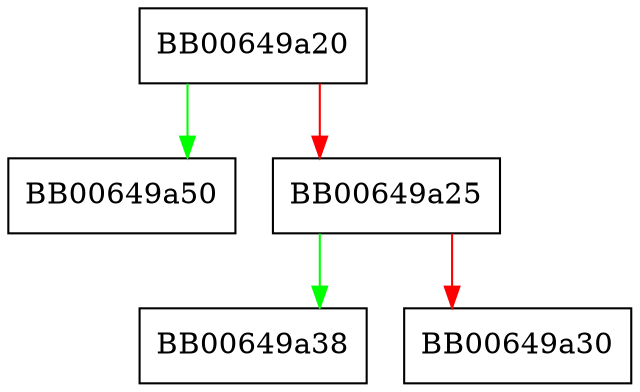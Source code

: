 digraph OPENSSL_sk_zero {
  node [shape="box"];
  graph [splines=ortho];
  BB00649a20 -> BB00649a50 [color="green"];
  BB00649a20 -> BB00649a25 [color="red"];
  BB00649a25 -> BB00649a38 [color="green"];
  BB00649a25 -> BB00649a30 [color="red"];
}